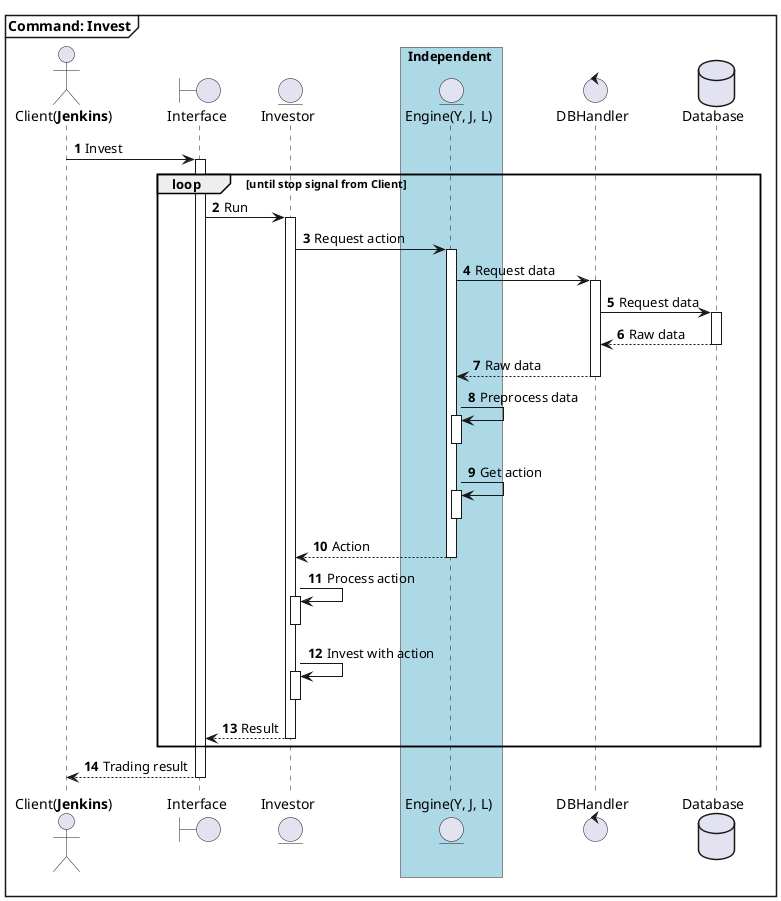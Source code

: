 @startuml
autonumber

mainframe **Command: Invest**

actor "Client(**Jenkins**)" as C
boundary Interface as I
entity Investor as IE

box Independent #LightBlue
entity "Engine(Y, J, L)" as M
end box

control DBHandler as DBH
database Database as DB

C -> I ++: Invest
    loop #transparent until stop signal from Client
        I -> IE ++: Run
            IE -> M ++: Request action
                M -> DBH ++: Request data
                    DBH -> DB ++: Request data
                        return Raw data
                    return Raw data

                M -> M ++: Preprocess data
                deactivate

                M -> M ++: Get action
                deactivate

                return Action

            IE -> IE ++: Process action
            deactivate

            IE -> IE ++: Invest with action
            deactivate

            return Result
    end

    return Trading result
@enduml
